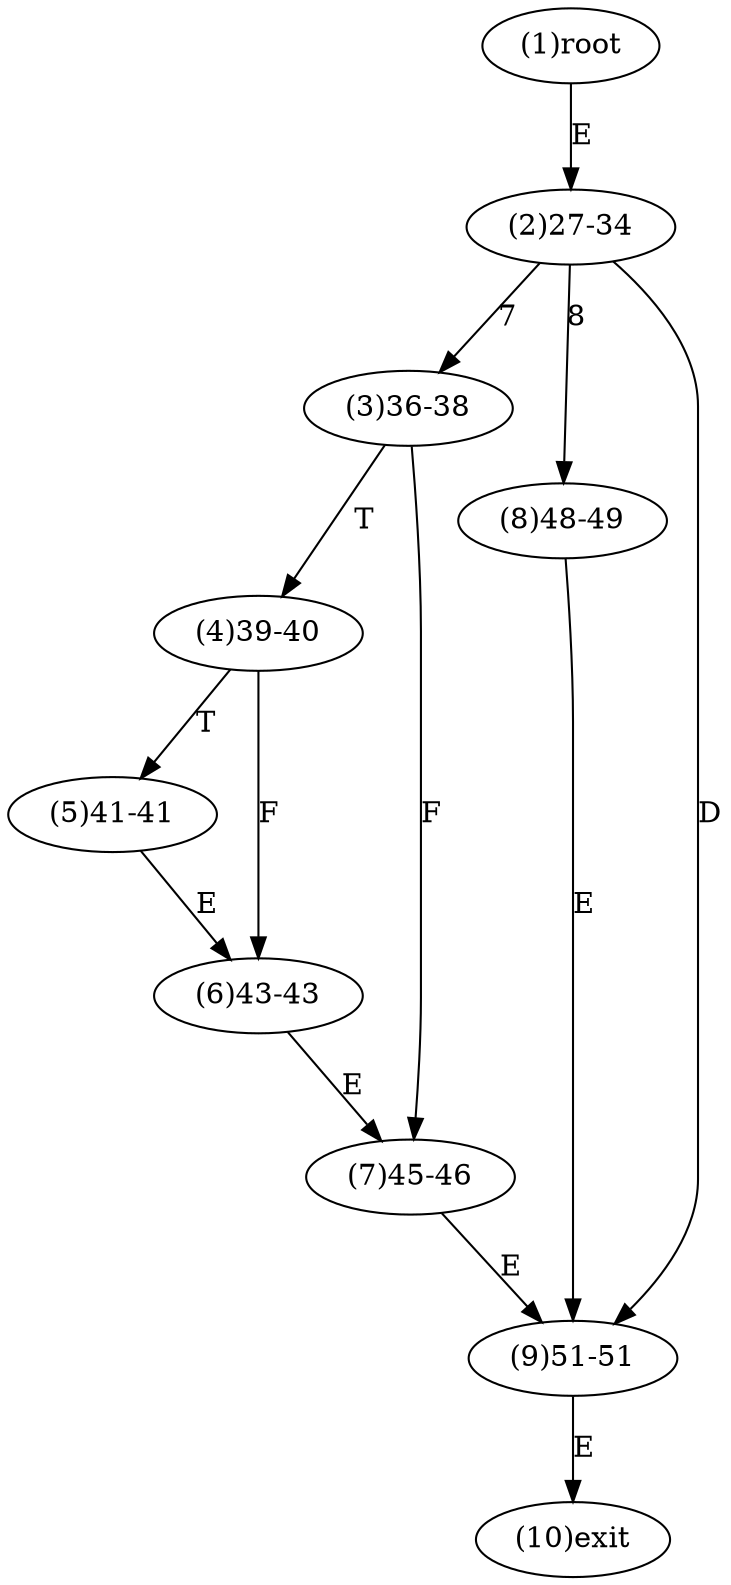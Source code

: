 digraph "" { 
1[ label="(1)root"];
2[ label="(2)27-34"];
3[ label="(3)36-38"];
4[ label="(4)39-40"];
5[ label="(5)41-41"];
6[ label="(6)43-43"];
7[ label="(7)45-46"];
8[ label="(8)48-49"];
9[ label="(9)51-51"];
10[ label="(10)exit"];
1->2[ label="E"];
2->3[ label="7"];
2->8[ label="8"];
2->9[ label="D"];
3->7[ label="F"];
3->4[ label="T"];
4->6[ label="F"];
4->5[ label="T"];
5->6[ label="E"];
6->7[ label="E"];
7->9[ label="E"];
8->9[ label="E"];
9->10[ label="E"];
}